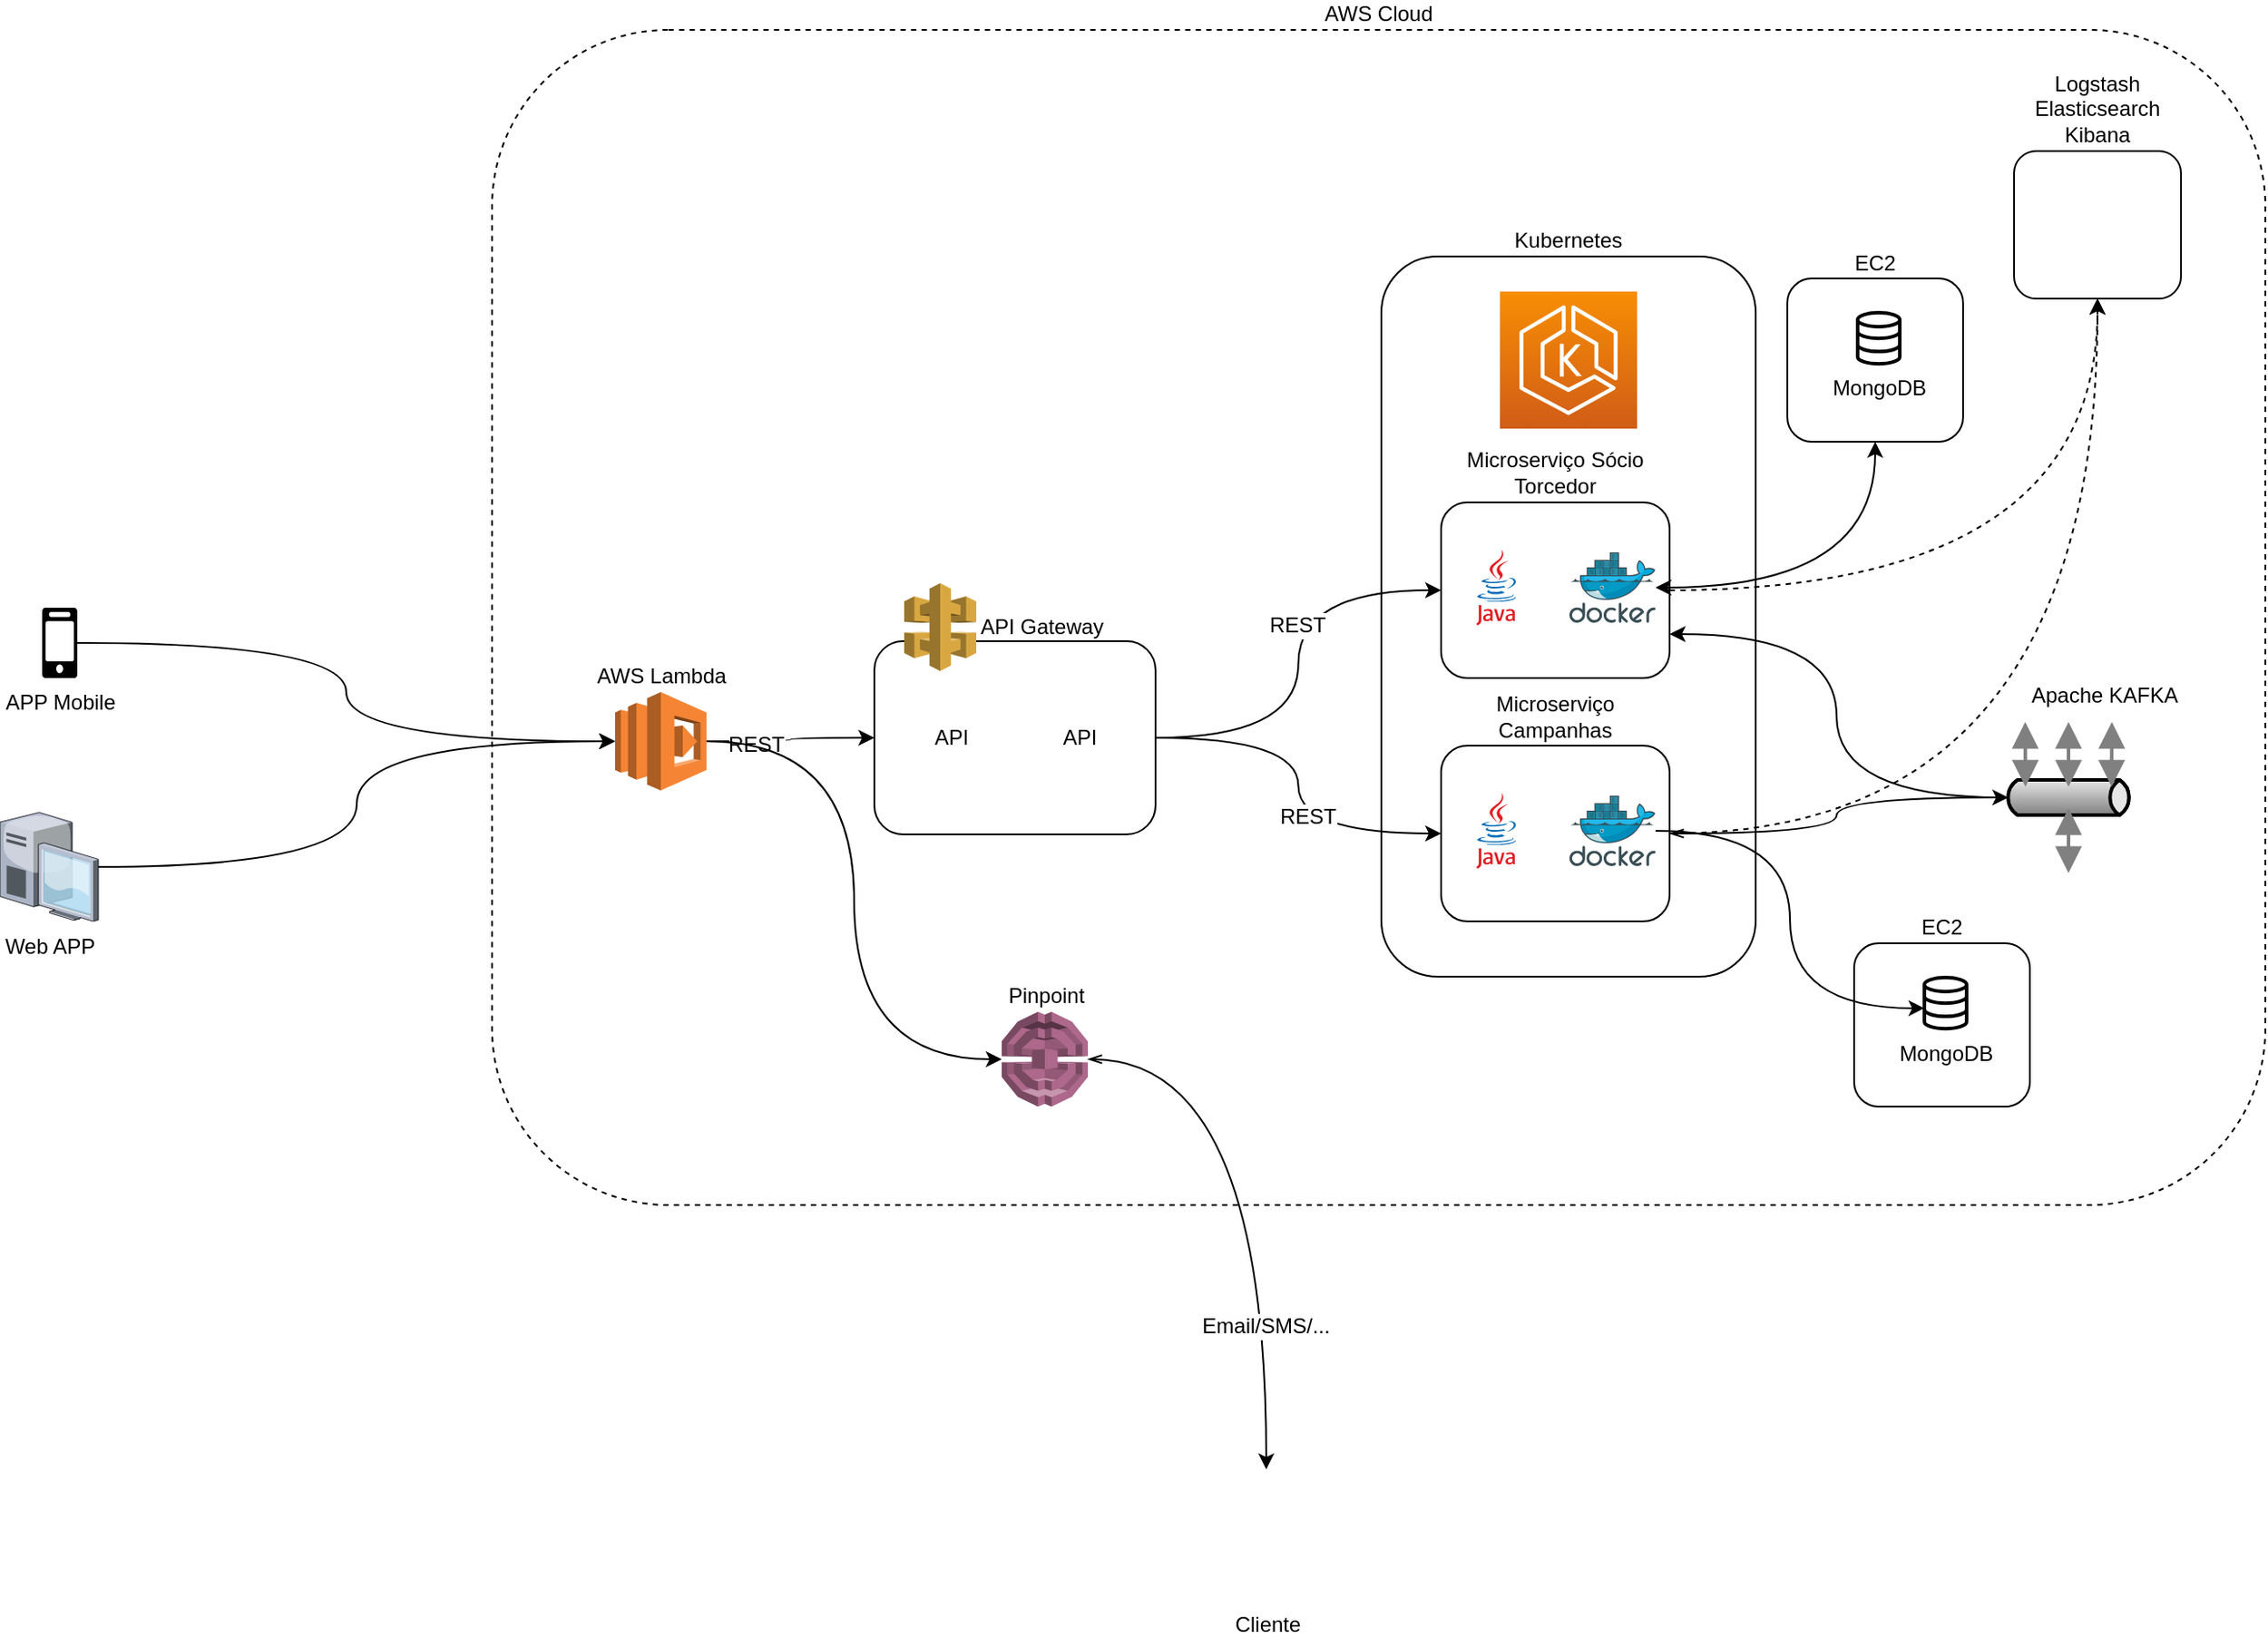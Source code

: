 <mxfile version="12.2.7" type="device" pages="1"><diagram id="KGvTBSVhbekyn_MWj7fF" name="Page-1"><mxGraphModel dx="1896" dy="1040" grid="1" gridSize="10" guides="1" tooltips="1" connect="1" arrows="1" fold="1" page="1" pageScale="1" pageWidth="1600" pageHeight="5000" math="0" shadow="0"><root><mxCell id="0"/><mxCell id="1" parent="0"/><mxCell id="wf_o60cB_IH0tTaOQ5xz-44" value="AWS Cloud" style="rounded=1;whiteSpace=wrap;html=1;dashed=1;labelPosition=center;verticalLabelPosition=top;align=center;verticalAlign=bottom;" parent="1" vertex="1"><mxGeometry x="480" y="121" width="1009" height="669" as="geometry"/></mxCell><mxCell id="KXH-L4lK0cpFJMPf5M2--22" value="Kubernetes" style="rounded=1;whiteSpace=wrap;html=1;labelPosition=center;verticalLabelPosition=top;align=center;verticalAlign=bottom;" parent="1" vertex="1"><mxGeometry x="986" y="250" width="213" height="410" as="geometry"/></mxCell><mxCell id="KXH-L4lK0cpFJMPf5M2--8" style="rounded=0;orthogonalLoop=1;jettySize=auto;html=1;entryX=0;entryY=0.5;entryDx=0;entryDy=0;edgeStyle=orthogonalEdgeStyle;curved=1;" parent="1" source="wf_o60cB_IH0tTaOQ5xz-12" target="KXH-L4lK0cpFJMPf5M2--4" edge="1"><mxGeometry relative="1" as="geometry"/></mxCell><mxCell id="KXH-L4lK0cpFJMPf5M2--62" value="REST" style="text;html=1;resizable=0;points=[];align=center;verticalAlign=middle;labelBackgroundColor=#ffffff;" parent="KXH-L4lK0cpFJMPf5M2--8" vertex="1" connectable="0"><mxGeometry x="-0.43" y="-2" relative="1" as="geometry"><mxPoint as="offset"/></mxGeometry></mxCell><mxCell id="wf_o60cB_IH0tTaOQ5xz-14" style="edgeStyle=orthogonalEdgeStyle;curved=1;rounded=0;orthogonalLoop=1;jettySize=auto;html=1;entryX=0;entryY=0.5;entryDx=0;entryDy=0;entryPerimeter=0;" parent="1" source="KXH-L4lK0cpFJMPf5M2--1" target="wf_o60cB_IH0tTaOQ5xz-12" edge="1"><mxGeometry relative="1" as="geometry"/></mxCell><mxCell id="KXH-L4lK0cpFJMPf5M2--1" value="APP Mobile" style="outlineConnect=0;dashed=0;verticalLabelPosition=bottom;verticalAlign=top;align=center;html=1;shape=mxgraph.aws3.mobile_client;fillColor=#000000;gradientColor=none;" parent="1" vertex="1"><mxGeometry x="224" y="450" width="20" height="40" as="geometry"/></mxCell><mxCell id="KXH-L4lK0cpFJMPf5M2--2" value="" style="group" parent="1" vertex="1" connectable="0"><mxGeometry x="697.5" y="436" width="160" height="143" as="geometry"/></mxCell><mxCell id="KXH-L4lK0cpFJMPf5M2--3" value="" style="group" parent="KXH-L4lK0cpFJMPf5M2--2" vertex="1" connectable="0"><mxGeometry width="160" height="143" as="geometry"/></mxCell><mxCell id="KXH-L4lK0cpFJMPf5M2--4" value="" style="rounded=1;whiteSpace=wrap;html=1;fillColor=none;" parent="KXH-L4lK0cpFJMPf5M2--3" vertex="1"><mxGeometry y="33" width="160" height="110" as="geometry"/></mxCell><mxCell id="KXH-L4lK0cpFJMPf5M2--5" value="API Gateway" style="outlineConnect=0;dashed=0;verticalLabelPosition=middle;verticalAlign=middle;align=left;html=1;shape=mxgraph.aws3.api_gateway;fillColor=#D9A741;gradientColor=none;labelPosition=right;" parent="KXH-L4lK0cpFJMPf5M2--3" vertex="1"><mxGeometry x="17" width="41" height="50" as="geometry"/></mxCell><mxCell id="KXH-L4lK0cpFJMPf5M2--6" value="API" style="shape=image;html=1;verticalAlign=middle;verticalLabelPosition=middle;labelBackgroundColor=#ffffff;imageAspect=0;aspect=fixed;image=https://cdn3.iconfinder.com/data/icons/fez/512/FEZ-04-128.png;fillColor=none;labelPosition=center;align=center;" parent="KXH-L4lK0cpFJMPf5M2--3" vertex="1"><mxGeometry x="17" y="62" width="52" height="52" as="geometry"/></mxCell><mxCell id="KXH-L4lK0cpFJMPf5M2--7" value="API" style="shape=image;html=1;verticalAlign=middle;verticalLabelPosition=middle;labelBackgroundColor=#ffffff;imageAspect=0;aspect=fixed;image=https://cdn3.iconfinder.com/data/icons/fez/512/FEZ-04-128.png;fillColor=none;labelPosition=center;align=center;" parent="KXH-L4lK0cpFJMPf5M2--3" vertex="1"><mxGeometry x="90" y="62" width="52" height="52" as="geometry"/></mxCell><mxCell id="KXH-L4lK0cpFJMPf5M2--13" value="" style="group" parent="1" vertex="1" connectable="0"><mxGeometry x="1020" y="390" width="130" height="100" as="geometry"/></mxCell><mxCell id="KXH-L4lK0cpFJMPf5M2--14" value="Microserviço Sócio Torcedor" style="rounded=1;whiteSpace=wrap;html=1;labelPosition=center;verticalLabelPosition=top;align=center;verticalAlign=bottom;" parent="KXH-L4lK0cpFJMPf5M2--13" vertex="1"><mxGeometry width="130" height="100" as="geometry"/></mxCell><mxCell id="KXH-L4lK0cpFJMPf5M2--15" value="" style="dashed=0;outlineConnect=0;html=1;align=center;labelPosition=center;verticalLabelPosition=bottom;verticalAlign=top;shape=mxgraph.weblogos.java" parent="KXH-L4lK0cpFJMPf5M2--13" vertex="1"><mxGeometry x="20" y="27" width="23" height="43" as="geometry"/></mxCell><mxCell id="KXH-L4lK0cpFJMPf5M2--16" value="" style="aspect=fixed;html=1;points=[];align=center;image;fontSize=12;image=img/lib/mscae/Docker.svg;" parent="KXH-L4lK0cpFJMPf5M2--13" vertex="1"><mxGeometry x="73" y="28.5" width="49" height="40" as="geometry"/></mxCell><mxCell id="KXH-L4lK0cpFJMPf5M2--17" value="" style="group" parent="1" vertex="1" connectable="0"><mxGeometry x="1020" y="528.5" width="130" height="100" as="geometry"/></mxCell><mxCell id="KXH-L4lK0cpFJMPf5M2--18" value="&lt;div&gt;Microserviço Campanhas&lt;/div&gt;" style="rounded=1;whiteSpace=wrap;html=1;labelPosition=center;verticalLabelPosition=top;align=center;verticalAlign=bottom;" parent="KXH-L4lK0cpFJMPf5M2--17" vertex="1"><mxGeometry width="130" height="100" as="geometry"/></mxCell><mxCell id="KXH-L4lK0cpFJMPf5M2--19" value="" style="dashed=0;outlineConnect=0;html=1;align=center;labelPosition=center;verticalLabelPosition=bottom;verticalAlign=top;shape=mxgraph.weblogos.java" parent="KXH-L4lK0cpFJMPf5M2--17" vertex="1"><mxGeometry x="20" y="27" width="23" height="43" as="geometry"/></mxCell><mxCell id="KXH-L4lK0cpFJMPf5M2--20" value="" style="aspect=fixed;html=1;points=[];align=center;image;fontSize=12;image=img/lib/mscae/Docker.svg;" parent="KXH-L4lK0cpFJMPf5M2--17" vertex="1"><mxGeometry x="73" y="28.5" width="49" height="40" as="geometry"/></mxCell><mxCell id="KXH-L4lK0cpFJMPf5M2--21" value="" style="outlineConnect=0;fontColor=#232F3E;gradientColor=#F78E04;gradientDirection=north;fillColor=#D05C17;strokeColor=#ffffff;dashed=0;verticalLabelPosition=bottom;verticalAlign=top;align=center;html=1;fontSize=12;fontStyle=0;aspect=fixed;shape=mxgraph.aws4.resourceIcon;resIcon=mxgraph.aws4.eks;" parent="1" vertex="1"><mxGeometry x="1053.5" y="270" width="78" height="78" as="geometry"/></mxCell><mxCell id="KXH-L4lK0cpFJMPf5M2--29" style="edgeStyle=orthogonalEdgeStyle;curved=1;rounded=0;orthogonalLoop=1;jettySize=auto;html=1;" parent="1" source="KXH-L4lK0cpFJMPf5M2--4" target="KXH-L4lK0cpFJMPf5M2--14" edge="1"><mxGeometry relative="1" as="geometry"/></mxCell><mxCell id="KXH-L4lK0cpFJMPf5M2--64" value="REST" style="text;html=1;resizable=0;points=[];align=center;verticalAlign=middle;labelBackgroundColor=#ffffff;" parent="KXH-L4lK0cpFJMPf5M2--29" vertex="1" connectable="0"><mxGeometry x="0.184" y="1" relative="1" as="geometry"><mxPoint as="offset"/></mxGeometry></mxCell><mxCell id="KXH-L4lK0cpFJMPf5M2--30" style="edgeStyle=orthogonalEdgeStyle;curved=1;rounded=0;orthogonalLoop=1;jettySize=auto;html=1;entryX=0;entryY=0.5;entryDx=0;entryDy=0;" parent="1" source="KXH-L4lK0cpFJMPf5M2--4" target="KXH-L4lK0cpFJMPf5M2--18" edge="1"><mxGeometry relative="1" as="geometry"/></mxCell><mxCell id="KXH-L4lK0cpFJMPf5M2--65" value="REST" style="text;html=1;resizable=0;points=[];align=center;verticalAlign=middle;labelBackgroundColor=#ffffff;" parent="KXH-L4lK0cpFJMPf5M2--30" vertex="1" connectable="0"><mxGeometry x="0.158" y="5" relative="1" as="geometry"><mxPoint as="offset"/></mxGeometry></mxCell><mxCell id="KXH-L4lK0cpFJMPf5M2--44" value="" style="group" parent="1" vertex="1" connectable="0"><mxGeometry x="1255" y="641" width="100" height="93" as="geometry"/></mxCell><mxCell id="KXH-L4lK0cpFJMPf5M2--39" value="" style="group;labelPosition=center;verticalLabelPosition=top;align=center;verticalAlign=bottom;" parent="KXH-L4lK0cpFJMPf5M2--44" vertex="1" connectable="0"><mxGeometry width="100" height="93" as="geometry"/></mxCell><mxCell id="KXH-L4lK0cpFJMPf5M2--38" value="&lt;div&gt;EC2&lt;/div&gt;" style="rounded=1;whiteSpace=wrap;html=1;strokeColor=#000000;labelPosition=center;verticalLabelPosition=top;align=center;verticalAlign=bottom;" parent="KXH-L4lK0cpFJMPf5M2--39" vertex="1"><mxGeometry width="100" height="93" as="geometry"/></mxCell><mxCell id="KXH-L4lK0cpFJMPf5M2--24" value="&lt;div&gt;MongoDB&lt;/div&gt;" style="html=1;verticalLabelPosition=bottom;align=center;labelBackgroundColor=#ffffff;verticalAlign=top;strokeWidth=2;strokeColor=#000000;fillColor=#ffffff;shadow=0;dashed=0;shape=mxgraph.ios7.icons.data;" parent="KXH-L4lK0cpFJMPf5M2--39" vertex="1"><mxGeometry x="40" y="19.5" width="24" height="29.1" as="geometry"/></mxCell><mxCell id="KXH-L4lK0cpFJMPf5M2--53" value="" style="group" parent="1" vertex="1" connectable="0"><mxGeometry x="1386" y="493.5" width="90" height="110" as="geometry"/></mxCell><mxCell id="KXH-L4lK0cpFJMPf5M2--32" style="edgeStyle=orthogonalEdgeStyle;curved=1;rounded=0;orthogonalLoop=1;jettySize=auto;html=1;startArrow=classic;startFill=1;" parent="1" source="KXH-L4lK0cpFJMPf5M2--16" target="nIHEkeZg-X1Oc37nZOO5-4" edge="1"><mxGeometry relative="1" as="geometry"><mxPoint x="1293" y="543" as="targetPoint"/></mxGeometry></mxCell><mxCell id="KXH-L4lK0cpFJMPf5M2--33" style="edgeStyle=orthogonalEdgeStyle;curved=1;rounded=0;orthogonalLoop=1;jettySize=auto;html=1;entryX=0;entryY=0.601;entryDx=0;entryDy=0;entryPerimeter=0;" parent="1" source="KXH-L4lK0cpFJMPf5M2--20" target="KXH-L4lK0cpFJMPf5M2--24" edge="1"><mxGeometry relative="1" as="geometry"><mxPoint x="1146" y="678" as="targetPoint"/></mxGeometry></mxCell><mxCell id="KXH-L4lK0cpFJMPf5M2--58" value="" style="group" parent="1" vertex="1" connectable="0"><mxGeometry x="1346" y="190" width="95" height="84" as="geometry"/></mxCell><mxCell id="KXH-L4lK0cpFJMPf5M2--54" value="&lt;div&gt;Logstash&lt;/div&gt;&lt;div&gt;Elasticsearch&lt;/div&gt;&lt;div&gt;Kibana&lt;br&gt;&lt;/div&gt;" style="rounded=1;whiteSpace=wrap;html=1;strokeColor=#000000;labelPosition=center;verticalLabelPosition=top;align=center;verticalAlign=bottom;" parent="KXH-L4lK0cpFJMPf5M2--58" vertex="1"><mxGeometry width="95" height="84" as="geometry"/></mxCell><mxCell id="KXH-L4lK0cpFJMPf5M2--55" value="" style="shape=image;html=1;verticalAlign=top;verticalLabelPosition=bottom;labelBackgroundColor=#ffffff;imageAspect=0;aspect=fixed;image=https://cdn4.iconfinder.com/data/icons/logos-brands-5/24/kibana-128.png;strokeColor=#000000;" parent="KXH-L4lK0cpFJMPf5M2--58" vertex="1"><mxGeometry x="55.536" y="43.057" width="21.897" height="21.897" as="geometry"/></mxCell><mxCell id="KXH-L4lK0cpFJMPf5M2--56" value="" style="shape=image;html=1;verticalAlign=top;verticalLabelPosition=bottom;labelBackgroundColor=#ffffff;imageAspect=0;aspect=fixed;image=https://cdn4.iconfinder.com/data/icons/logos-brands-5/24/logstash-128.png;strokeColor=#000000;" parent="KXH-L4lK0cpFJMPf5M2--58" vertex="1"><mxGeometry x="36.66" y="17" width="21.897" height="21.897" as="geometry"/></mxCell><mxCell id="KXH-L4lK0cpFJMPf5M2--57" value="" style="shape=image;html=1;verticalAlign=top;verticalLabelPosition=bottom;labelBackgroundColor=#ffffff;imageAspect=0;aspect=fixed;image=https://cdn4.iconfinder.com/data/icons/logos-brands-5/24/elasticsearch-128.png;strokeColor=#000000;" parent="KXH-L4lK0cpFJMPf5M2--58" vertex="1"><mxGeometry x="19.5" y="43.057" width="21.897" height="21.897" as="geometry"/></mxCell><mxCell id="KXH-L4lK0cpFJMPf5M2--60" style="edgeStyle=orthogonalEdgeStyle;curved=1;rounded=0;orthogonalLoop=1;jettySize=auto;html=1;entryX=0.5;entryY=1;entryDx=0;entryDy=0;dashed=1;" parent="1" source="KXH-L4lK0cpFJMPf5M2--14" target="KXH-L4lK0cpFJMPf5M2--54" edge="1"><mxGeometry relative="1" as="geometry"/></mxCell><mxCell id="KXH-L4lK0cpFJMPf5M2--61" style="edgeStyle=orthogonalEdgeStyle;curved=1;rounded=0;orthogonalLoop=1;jettySize=auto;html=1;entryX=0.5;entryY=1;entryDx=0;entryDy=0;dashed=1;exitX=1;exitY=0.5;exitDx=0;exitDy=0;" parent="1" source="KXH-L4lK0cpFJMPf5M2--18" target="KXH-L4lK0cpFJMPf5M2--54" edge="1"><mxGeometry relative="1" as="geometry"/></mxCell><mxCell id="wf_o60cB_IH0tTaOQ5xz-13" style="edgeStyle=orthogonalEdgeStyle;curved=1;rounded=0;orthogonalLoop=1;jettySize=auto;html=1;entryX=0;entryY=0.5;entryDx=0;entryDy=0;entryPerimeter=0;" parent="1" source="wf_o60cB_IH0tTaOQ5xz-5" target="wf_o60cB_IH0tTaOQ5xz-12" edge="1"><mxGeometry relative="1" as="geometry"/></mxCell><mxCell id="wf_o60cB_IH0tTaOQ5xz-5" value="Web APP" style="verticalLabelPosition=bottom;aspect=fixed;html=1;verticalAlign=top;strokeColor=none;align=center;outlineConnect=0;shape=mxgraph.citrix.desktop;" parent="1" vertex="1"><mxGeometry x="200" y="566.5" width="56" height="62" as="geometry"/></mxCell><mxCell id="wf_o60cB_IH0tTaOQ5xz-24" style="edgeStyle=orthogonalEdgeStyle;curved=1;rounded=0;orthogonalLoop=1;jettySize=auto;html=1;entryX=0;entryY=0.5;entryDx=0;entryDy=0;entryPerimeter=0;" parent="1" source="wf_o60cB_IH0tTaOQ5xz-12" target="wf_o60cB_IH0tTaOQ5xz-22" edge="1"><mxGeometry relative="1" as="geometry"/></mxCell><mxCell id="wf_o60cB_IH0tTaOQ5xz-12" value="AWS Lambda" style="outlineConnect=0;dashed=0;verticalLabelPosition=top;verticalAlign=bottom;align=center;html=1;shape=mxgraph.aws3.lambda;fillColor=#F58534;gradientColor=none;labelPosition=center;" parent="1" vertex="1"><mxGeometry x="550" y="498" width="52" height="56" as="geometry"/></mxCell><mxCell id="wf_o60cB_IH0tTaOQ5xz-42" style="edgeStyle=orthogonalEdgeStyle;curved=1;rounded=0;orthogonalLoop=1;jettySize=auto;html=1;startArrow=openThin;startFill=0;" parent="1" source="wf_o60cB_IH0tTaOQ5xz-22" target="wf_o60cB_IH0tTaOQ5xz-41" edge="1"><mxGeometry relative="1" as="geometry"/></mxCell><mxCell id="nIHEkeZg-X1Oc37nZOO5-1" value="&lt;div&gt;Email/SMS/...&lt;/div&gt;" style="text;html=1;resizable=0;points=[];align=center;verticalAlign=middle;labelBackgroundColor=#ffffff;" vertex="1" connectable="0" parent="wf_o60cB_IH0tTaOQ5xz-42"><mxGeometry x="0.514" y="-1" relative="1" as="geometry"><mxPoint as="offset"/></mxGeometry></mxCell><mxCell id="wf_o60cB_IH0tTaOQ5xz-22" value="Pinpoint" style="outlineConnect=0;dashed=0;verticalLabelPosition=top;verticalAlign=bottom;align=center;html=1;shape=mxgraph.aws3.pinpoint;fillColor=#AD688B;gradientColor=none;labelPosition=center;" parent="1" vertex="1"><mxGeometry x="770" y="680" width="49" height="54" as="geometry"/></mxCell><mxCell id="wf_o60cB_IH0tTaOQ5xz-35" value="" style="group" parent="1" vertex="1" connectable="0"><mxGeometry x="1340" y="490" width="124" height="111" as="geometry"/></mxCell><mxCell id="wf_o60cB_IH0tTaOQ5xz-34" value="" style="group" parent="wf_o60cB_IH0tTaOQ5xz-35" vertex="1" connectable="0"><mxGeometry width="124" height="111" as="geometry"/></mxCell><mxCell id="wf_o60cB_IH0tTaOQ5xz-30" value="" style="group" parent="wf_o60cB_IH0tTaOQ5xz-34" vertex="1" connectable="0"><mxGeometry y="25" width="74" height="86" as="geometry"/></mxCell><mxCell id="wf_o60cB_IH0tTaOQ5xz-25" value="" style="strokeWidth=2;strokeColor=#000000;dashed=0;align=center;html=1;fontSize=8;shape=mxgraph.eip.messageChannel;" parent="wf_o60cB_IH0tTaOQ5xz-30" vertex="1"><mxGeometry y="36.857" width="74" height="12.286" as="geometry"/></mxCell><mxCell id="wf_o60cB_IH0tTaOQ5xz-26" value="" style="edgeStyle=elbowEdgeStyle;strokeWidth=2;rounded=0;endArrow=block;startArrow=block;startSize=10;endSize=10;dashed=0;html=1;strokeColor=#808080;" parent="wf_o60cB_IH0tTaOQ5xz-30" target="wf_o60cB_IH0tTaOQ5xz-25" edge="1"><mxGeometry relative="1" as="geometry"><mxPoint x="37" y="86" as="sourcePoint"/></mxGeometry></mxCell><mxCell id="wf_o60cB_IH0tTaOQ5xz-27" value="" style="edgeStyle=elbowEdgeStyle;strokeWidth=2;rounded=0;endArrow=block;startArrow=block;startSize=10;endSize=10;dashed=0;html=1;strokeColor=#808080;" parent="wf_o60cB_IH0tTaOQ5xz-30" target="wf_o60cB_IH0tTaOQ5xz-25" edge="1"><mxGeometry relative="1" as="geometry"><mxPoint x="12.333" as="sourcePoint"/></mxGeometry></mxCell><mxCell id="wf_o60cB_IH0tTaOQ5xz-28" value="" style="edgeStyle=elbowEdgeStyle;strokeWidth=2;rounded=0;endArrow=block;startArrow=block;startSize=10;endSize=10;dashed=0;html=1;strokeColor=#808080;" parent="wf_o60cB_IH0tTaOQ5xz-30" target="wf_o60cB_IH0tTaOQ5xz-25" edge="1"><mxGeometry relative="1" as="geometry"><mxPoint x="37" as="sourcePoint"/></mxGeometry></mxCell><mxCell id="wf_o60cB_IH0tTaOQ5xz-29" value="" style="edgeStyle=elbowEdgeStyle;strokeWidth=2;rounded=0;endArrow=block;startArrow=block;startSize=10;endSize=10;dashed=0;html=1;strokeColor=#808080;" parent="wf_o60cB_IH0tTaOQ5xz-30" target="wf_o60cB_IH0tTaOQ5xz-25" edge="1"><mxGeometry relative="1" as="geometry"><mxPoint x="61.667" as="sourcePoint"/></mxGeometry></mxCell><mxCell id="wf_o60cB_IH0tTaOQ5xz-33" value="Apache KAFKA" style="text;html=1;resizable=0;points=[];autosize=1;align=left;verticalAlign=top;spacingTop=-4;" parent="wf_o60cB_IH0tTaOQ5xz-34" vertex="1"><mxGeometry x="14" width="110" height="20" as="geometry"/></mxCell><mxCell id="wf_o60cB_IH0tTaOQ5xz-36" style="edgeStyle=orthogonalEdgeStyle;curved=1;rounded=0;orthogonalLoop=1;jettySize=auto;html=1;startArrow=openThin;startFill=0;entryX=0;entryY=0.5;entryDx=2.7;entryDy=0;entryPerimeter=0;" parent="1" source="KXH-L4lK0cpFJMPf5M2--18" target="wf_o60cB_IH0tTaOQ5xz-25" edge="1"><mxGeometry relative="1" as="geometry"><mxPoint x="1234.5" y="900.5" as="targetPoint"/></mxGeometry></mxCell><mxCell id="wf_o60cB_IH0tTaOQ5xz-41" value="&lt;div&gt;Cliente&lt;/div&gt;" style="shape=image;html=1;verticalAlign=top;verticalLabelPosition=bottom;labelBackgroundColor=#ffffff;imageAspect=0;aspect=fixed;image=https://cdn4.iconfinder.com/data/icons/glyphs/24/icons_user-128.png" parent="1" vertex="1"><mxGeometry x="883.5" y="940.5" width="74" height="74" as="geometry"/></mxCell><mxCell id="nIHEkeZg-X1Oc37nZOO5-2" value="" style="group" vertex="1" connectable="0" parent="1"><mxGeometry x="1217" y="262.5" width="100" height="93" as="geometry"/></mxCell><mxCell id="nIHEkeZg-X1Oc37nZOO5-3" value="" style="group;labelPosition=center;verticalLabelPosition=top;align=center;verticalAlign=bottom;" vertex="1" connectable="0" parent="nIHEkeZg-X1Oc37nZOO5-2"><mxGeometry width="100" height="93" as="geometry"/></mxCell><mxCell id="nIHEkeZg-X1Oc37nZOO5-4" value="&lt;div&gt;EC2&lt;/div&gt;" style="rounded=1;whiteSpace=wrap;html=1;strokeColor=#000000;labelPosition=center;verticalLabelPosition=top;align=center;verticalAlign=bottom;" vertex="1" parent="nIHEkeZg-X1Oc37nZOO5-3"><mxGeometry width="100" height="93" as="geometry"/></mxCell><mxCell id="nIHEkeZg-X1Oc37nZOO5-5" value="&lt;div&gt;MongoDB&lt;/div&gt;" style="html=1;verticalLabelPosition=bottom;align=center;labelBackgroundColor=#ffffff;verticalAlign=top;strokeWidth=2;strokeColor=#000000;fillColor=#ffffff;shadow=0;dashed=0;shape=mxgraph.ios7.icons.data;" vertex="1" parent="nIHEkeZg-X1Oc37nZOO5-3"><mxGeometry x="40" y="19.5" width="24" height="29.1" as="geometry"/></mxCell><mxCell id="nIHEkeZg-X1Oc37nZOO5-6" style="edgeStyle=orthogonalEdgeStyle;rounded=0;orthogonalLoop=1;jettySize=auto;html=1;entryX=1;entryY=0.75;entryDx=0;entryDy=0;curved=1;" edge="1" parent="1" source="wf_o60cB_IH0tTaOQ5xz-25" target="KXH-L4lK0cpFJMPf5M2--14"><mxGeometry relative="1" as="geometry"/></mxCell></root></mxGraphModel></diagram></mxfile>
